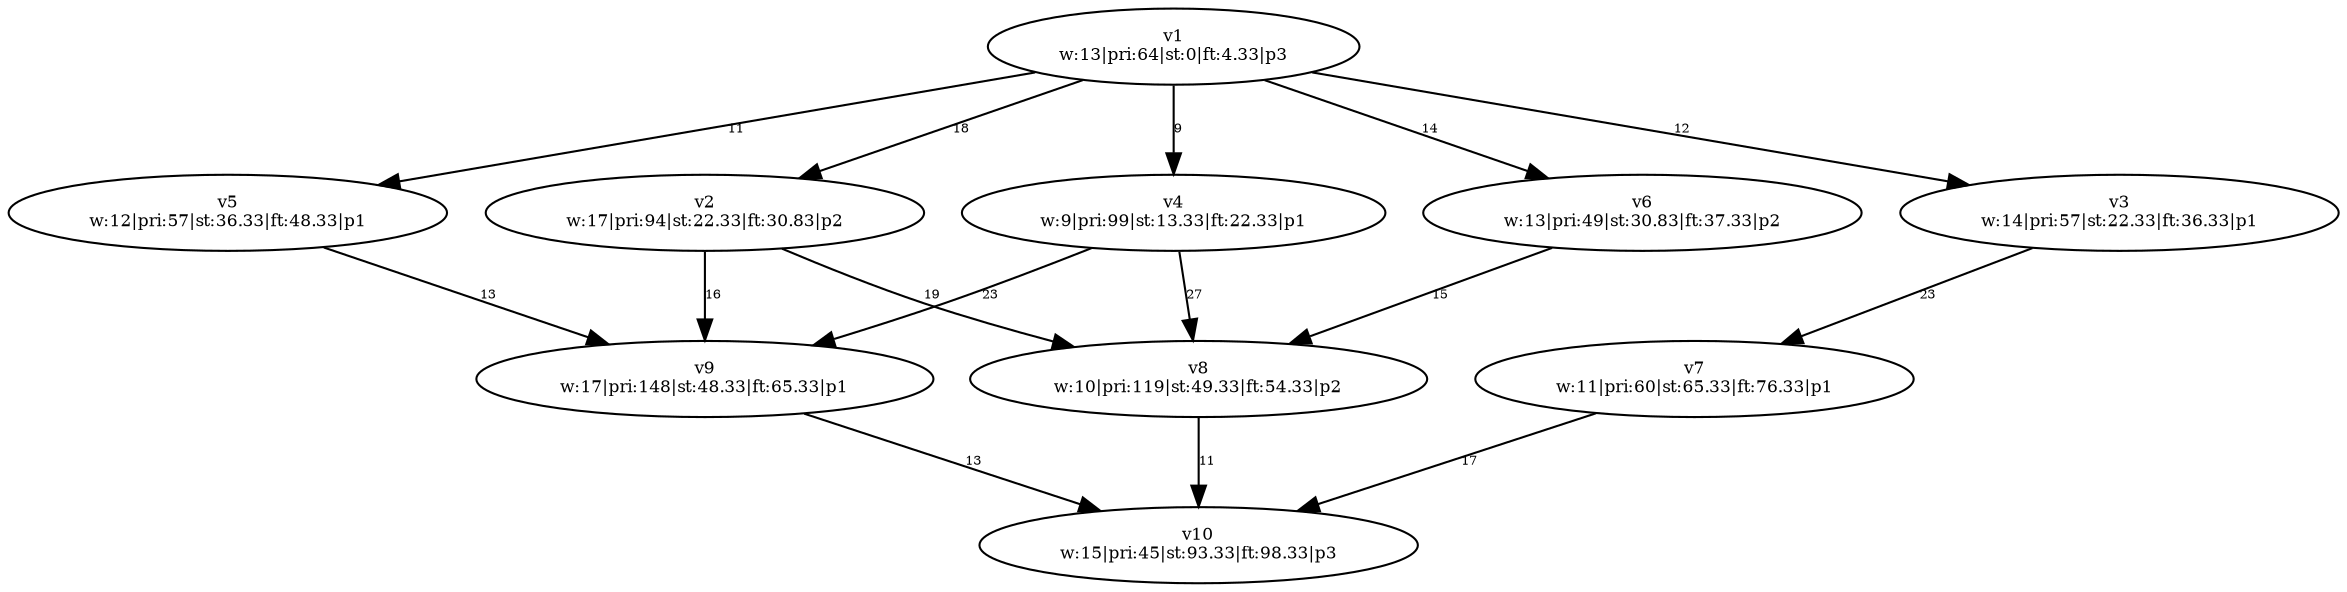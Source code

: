 digraph {
	v1 [label="v1
w:13|pri:64|st:0|ft:4.33|p3" fontsize=8.0]
	v4 [label="v4
w:9|pri:99|st:13.33|ft:22.33|p1" fontsize=8.0]
	v2 [label="v2
w:17|pri:94|st:22.33|ft:30.83|p2" fontsize=8.0]
	v3 [label="v3
w:14|pri:57|st:22.33|ft:36.33|p1" fontsize=8.0]
	v5 [label="v5
w:12|pri:57|st:36.33|ft:48.33|p1" fontsize=8.0]
	v6 [label="v6
w:13|pri:49|st:30.83|ft:37.33|p2" fontsize=8.0]
	v9 [label="v9
w:17|pri:148|st:48.33|ft:65.33|p1" fontsize=8.0]
	v8 [label="v8
w:10|pri:119|st:49.33|ft:54.33|p2" fontsize=8.0]
	v7 [label="v7
w:11|pri:60|st:65.33|ft:76.33|p1" fontsize=8.0]
	v10 [label="v10
w:15|pri:45|st:93.33|ft:98.33|p3" fontsize=8.0]
	v1 -> v2 [label=18 constraint=true fontsize=6.0]
	v1 -> v3 [label=12 constraint=true fontsize=6.0]
	v1 -> v4 [label=9 constraint=true fontsize=6.0]
	v1 -> v5 [label=11 constraint=true fontsize=6.0]
	v1 -> v6 [label=14 constraint=true fontsize=6.0]
	v2 -> v8 [label=19 constraint=true fontsize=6.0]
	v2 -> v9 [label=16 constraint=true fontsize=6.0]
	v3 -> v7 [label=23 constraint=true fontsize=6.0]
	v4 -> v8 [label=27 constraint=true fontsize=6.0]
	v4 -> v9 [label=23 constraint=true fontsize=6.0]
	v5 -> v9 [label=13 constraint=true fontsize=6.0]
	v6 -> v8 [label=15 constraint=true fontsize=6.0]
	v7 -> v10 [label=17 constraint=true fontsize=6.0]
	v8 -> v10 [label=11 constraint=true fontsize=6.0]
	v9 -> v10 [label=13 constraint=true fontsize=6.0]
}
